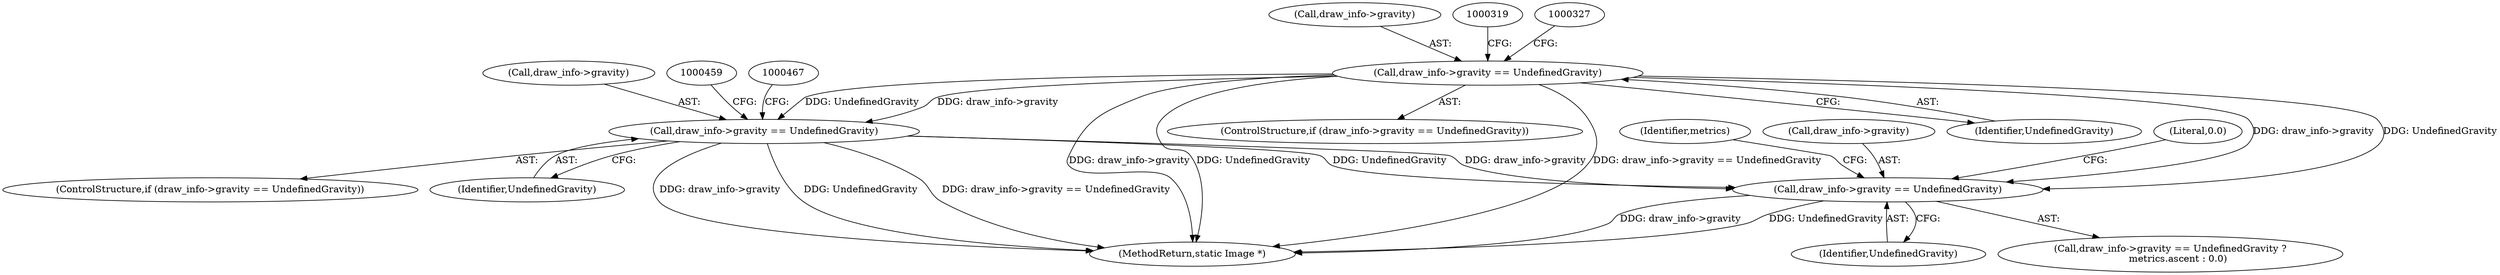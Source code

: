digraph "0_ImageMagick_aeff00de228bc5a158c2a975ab47845d8a1db456_0@pointer" {
"1000313" [label="(Call,draw_info->gravity == UndefinedGravity)"];
"1000453" [label="(Call,draw_info->gravity == UndefinedGravity)"];
"1000789" [label="(Call,draw_info->gravity == UndefinedGravity)"];
"1000312" [label="(ControlStructure,if (draw_info->gravity == UndefinedGravity))"];
"1000789" [label="(Call,draw_info->gravity == UndefinedGravity)"];
"1000788" [label="(Call,draw_info->gravity == UndefinedGravity ?\n     metrics.ascent : 0.0)"];
"1000314" [label="(Call,draw_info->gravity)"];
"1000452" [label="(ControlStructure,if (draw_info->gravity == UndefinedGravity))"];
"1000854" [label="(MethodReturn,static Image *)"];
"1000317" [label="(Identifier,UndefinedGravity)"];
"1000795" [label="(Identifier,metrics)"];
"1000453" [label="(Call,draw_info->gravity == UndefinedGravity)"];
"1000790" [label="(Call,draw_info->gravity)"];
"1000454" [label="(Call,draw_info->gravity)"];
"1000313" [label="(Call,draw_info->gravity == UndefinedGravity)"];
"1000797" [label="(Literal,0.0)"];
"1000793" [label="(Identifier,UndefinedGravity)"];
"1000457" [label="(Identifier,UndefinedGravity)"];
"1000313" -> "1000312"  [label="AST: "];
"1000313" -> "1000317"  [label="CFG: "];
"1000314" -> "1000313"  [label="AST: "];
"1000317" -> "1000313"  [label="AST: "];
"1000319" -> "1000313"  [label="CFG: "];
"1000327" -> "1000313"  [label="CFG: "];
"1000313" -> "1000854"  [label="DDG: draw_info->gravity == UndefinedGravity"];
"1000313" -> "1000854"  [label="DDG: draw_info->gravity"];
"1000313" -> "1000854"  [label="DDG: UndefinedGravity"];
"1000313" -> "1000453"  [label="DDG: draw_info->gravity"];
"1000313" -> "1000453"  [label="DDG: UndefinedGravity"];
"1000313" -> "1000789"  [label="DDG: draw_info->gravity"];
"1000313" -> "1000789"  [label="DDG: UndefinedGravity"];
"1000453" -> "1000452"  [label="AST: "];
"1000453" -> "1000457"  [label="CFG: "];
"1000454" -> "1000453"  [label="AST: "];
"1000457" -> "1000453"  [label="AST: "];
"1000459" -> "1000453"  [label="CFG: "];
"1000467" -> "1000453"  [label="CFG: "];
"1000453" -> "1000854"  [label="DDG: UndefinedGravity"];
"1000453" -> "1000854"  [label="DDG: draw_info->gravity == UndefinedGravity"];
"1000453" -> "1000854"  [label="DDG: draw_info->gravity"];
"1000453" -> "1000789"  [label="DDG: draw_info->gravity"];
"1000453" -> "1000789"  [label="DDG: UndefinedGravity"];
"1000789" -> "1000788"  [label="AST: "];
"1000789" -> "1000793"  [label="CFG: "];
"1000790" -> "1000789"  [label="AST: "];
"1000793" -> "1000789"  [label="AST: "];
"1000795" -> "1000789"  [label="CFG: "];
"1000797" -> "1000789"  [label="CFG: "];
"1000789" -> "1000854"  [label="DDG: UndefinedGravity"];
"1000789" -> "1000854"  [label="DDG: draw_info->gravity"];
}
